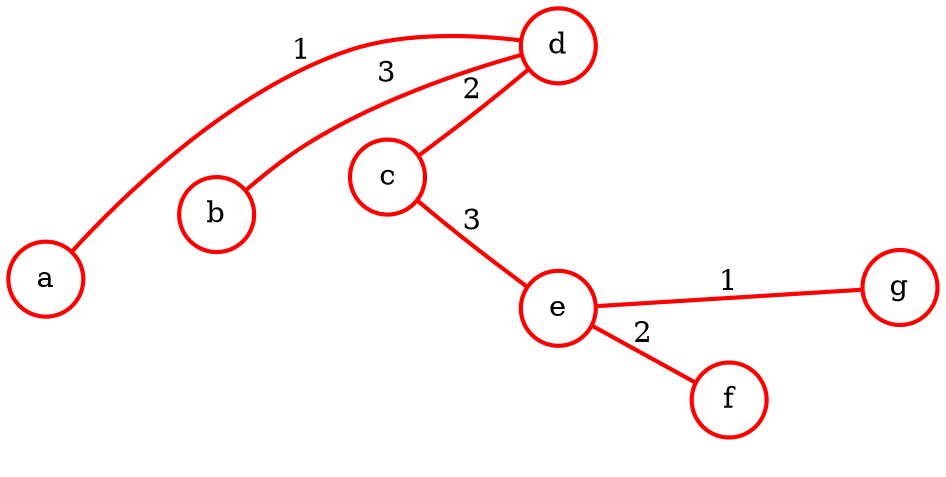 graph G {rankdir=LR;
  a [shape="circle", label="a", pos="-1,0!", color=red, style=bold] ;
  b [shape="circle", label="b", pos="0,0!", color=red, style=bold] ;
  c [shape="circle", label="c", pos="1,0!", color=red, style=bold] ;
  d [shape="circle", label="d", pos="0,1!", color=red, style=bold] ;
  e [shape="circle", label="e", pos="0,-1!", color=red, style=bold] ;
  f [shape="circle", label="f", pos="-1,-1.5!", color=red, style=bold] ;
  g [shape="circle", label="g", pos="1,-1.5!", color=red, style=bold] ;

a -- b [label="4", style=invis];
a -- d [label="1", color=red, style=bold];
a -- e [label="8", style=invis];
a -- f [label="7", style=invis];
b -- d [label="3", color=red, style=bold];
b -- c [label="5", style=invis];
b -- e [label="6", style=invis];
c -- d [label="2", color=red, style=bold];
c -- e [label="3", color=red, style=bold];
c -- g [label="9", style=invis];
e -- f [label="2", color=red, style=bold];
e -- g [label="1", color=red, style=bold];
f -- g [label="5", style=invis];
}
